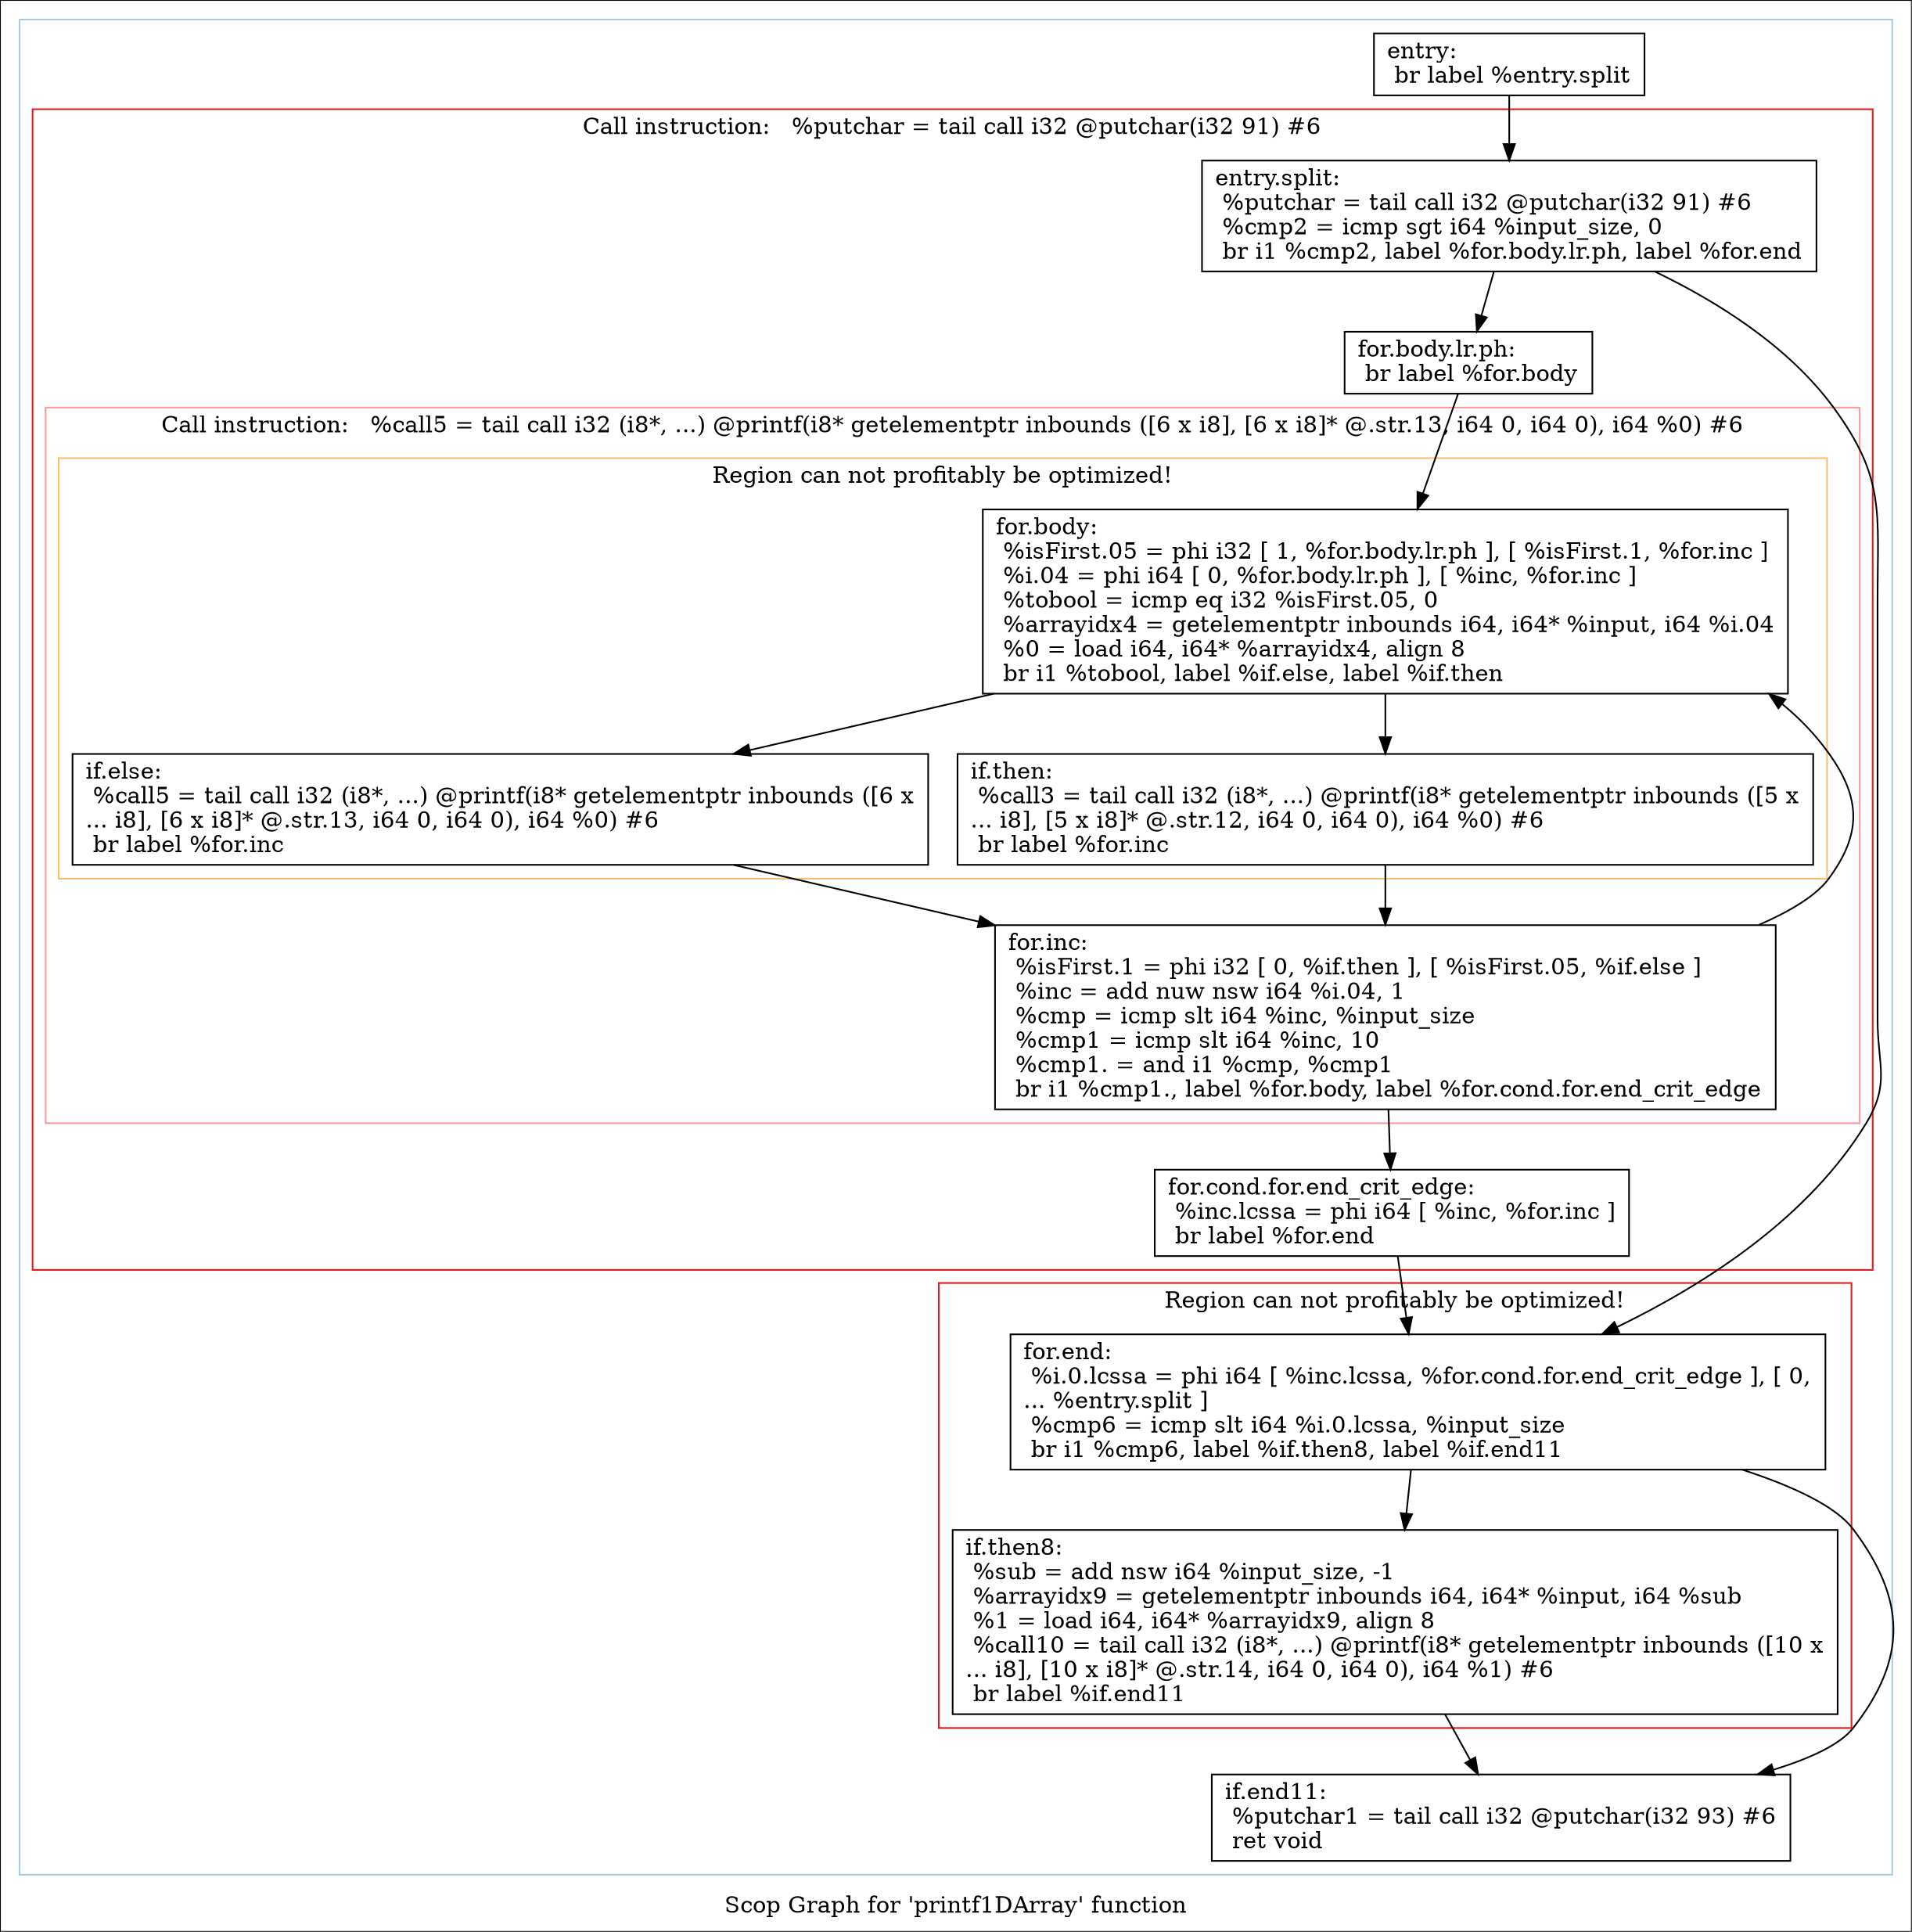 digraph "Scop Graph for 'printf1DArray' function" {
	label="Scop Graph for 'printf1DArray' function";

	Node0x60ab250 [shape=record,label="{entry:\l  br label %entry.split\l}"];
	Node0x60ab250 -> Node0x60c0980;
	Node0x60c0980 [shape=record,label="{entry.split:                                      \l  %putchar = tail call i32 @putchar(i32 91) #6\l  %cmp2 = icmp sgt i64 %input_size, 0\l  br i1 %cmp2, label %for.body.lr.ph, label %for.end\l}"];
	Node0x60c0980 -> Node0x60c3b00;
	Node0x60c0980 -> Node0x60bb200;
	Node0x60c3b00 [shape=record,label="{for.body.lr.ph:                                   \l  br label %for.body\l}"];
	Node0x60c3b00 -> Node0x60ba8a0;
	Node0x60ba8a0 [shape=record,label="{for.body:                                         \l  %isFirst.05 = phi i32 [ 1, %for.body.lr.ph ], [ %isFirst.1, %for.inc ]\l  %i.04 = phi i64 [ 0, %for.body.lr.ph ], [ %inc, %for.inc ]\l  %tobool = icmp eq i32 %isFirst.05, 0\l  %arrayidx4 = getelementptr inbounds i64, i64* %input, i64 %i.04\l  %0 = load i64, i64* %arrayidx4, align 8\l  br i1 %tobool, label %if.else, label %if.then\l}"];
	Node0x60ba8a0 -> Node0x6110ca0;
	Node0x60ba8a0 -> Node0x609e540;
	Node0x6110ca0 [shape=record,label="{if.else:                                          \l  %call5 = tail call i32 (i8*, ...) @printf(i8* getelementptr inbounds ([6 x\l... i8], [6 x i8]* @.str.13, i64 0, i64 0), i64 %0) #6\l  br label %for.inc\l}"];
	Node0x6110ca0 -> Node0x60c0cf0;
	Node0x60c0cf0 [shape=record,label="{for.inc:                                          \l  %isFirst.1 = phi i32 [ 0, %if.then ], [ %isFirst.05, %if.else ]\l  %inc = add nuw nsw i64 %i.04, 1\l  %cmp = icmp slt i64 %inc, %input_size\l  %cmp1 = icmp slt i64 %inc, 10\l  %cmp1. = and i1 %cmp, %cmp1\l  br i1 %cmp1., label %for.body, label %for.cond.for.end_crit_edge\l}"];
	Node0x60c0cf0 -> Node0x60ba8a0[constraint=false];
	Node0x60c0cf0 -> Node0x60c4c10;
	Node0x60c4c10 [shape=record,label="{for.cond.for.end_crit_edge:                       \l  %inc.lcssa = phi i64 [ %inc, %for.inc ]\l  br label %for.end\l}"];
	Node0x60c4c10 -> Node0x60bb200;
	Node0x60bb200 [shape=record,label="{for.end:                                          \l  %i.0.lcssa = phi i64 [ %inc.lcssa, %for.cond.for.end_crit_edge ], [ 0,\l... %entry.split ]\l  %cmp6 = icmp slt i64 %i.0.lcssa, %input_size\l  br i1 %cmp6, label %if.then8, label %if.end11\l}"];
	Node0x60bb200 -> Node0x60c3140;
	Node0x60bb200 -> Node0x60c7020;
	Node0x60c3140 [shape=record,label="{if.then8:                                         \l  %sub = add nsw i64 %input_size, -1\l  %arrayidx9 = getelementptr inbounds i64, i64* %input, i64 %sub\l  %1 = load i64, i64* %arrayidx9, align 8\l  %call10 = tail call i32 (i8*, ...) @printf(i8* getelementptr inbounds ([10 x\l... i8], [10 x i8]* @.str.14, i64 0, i64 0), i64 %1) #6\l  br label %if.end11\l}"];
	Node0x60c3140 -> Node0x60c7020;
	Node0x60c7020 [shape=record,label="{if.end11:                                         \l  %putchar1 = tail call i32 @putchar(i32 93) #6\l  ret void\l}"];
	Node0x609e540 [shape=record,label="{if.then:                                          \l  %call3 = tail call i32 (i8*, ...) @printf(i8* getelementptr inbounds ([5 x\l... i8], [5 x i8]* @.str.12, i64 0, i64 0), i64 %0) #6\l  br label %for.inc\l}"];
	Node0x609e540 -> Node0x60c0cf0;
	colorscheme = "paired12"
        subgraph cluster_0x60d2450 {
          label = "";
          style = solid;
          color = 1
          subgraph cluster_0x60ee070 {
            label = "Call instruction:   %putchar = tail call i32 @putchar(i32 91) #6";
            style = solid;
            color = 6
            subgraph cluster_0x60edf70 {
              label = "Call instruction:   %call5 = tail call i32 (i8*, ...) @printf(i8* getelementptr inbounds ([6 x i8], [6 x i8]* @.str.13, i64 0, i64 0), i64 %0) #6";
              style = solid;
              color = 5
              subgraph cluster_0x60eb8c0 {
                label = "Region can not profitably be optimized!";
                style = solid;
                color = 7
                Node0x60ba8a0;
                Node0x6110ca0;
                Node0x609e540;
              }
              Node0x60c0cf0;
            }
            Node0x60c0980;
            Node0x60c3b00;
            Node0x60c4c10;
          }
          subgraph cluster_0x60edff0 {
            label = "Region can not profitably be optimized!";
            style = solid;
            color = 6
            Node0x60bb200;
            Node0x60c3140;
          }
          Node0x60ab250;
          Node0x60c7020;
        }
}
